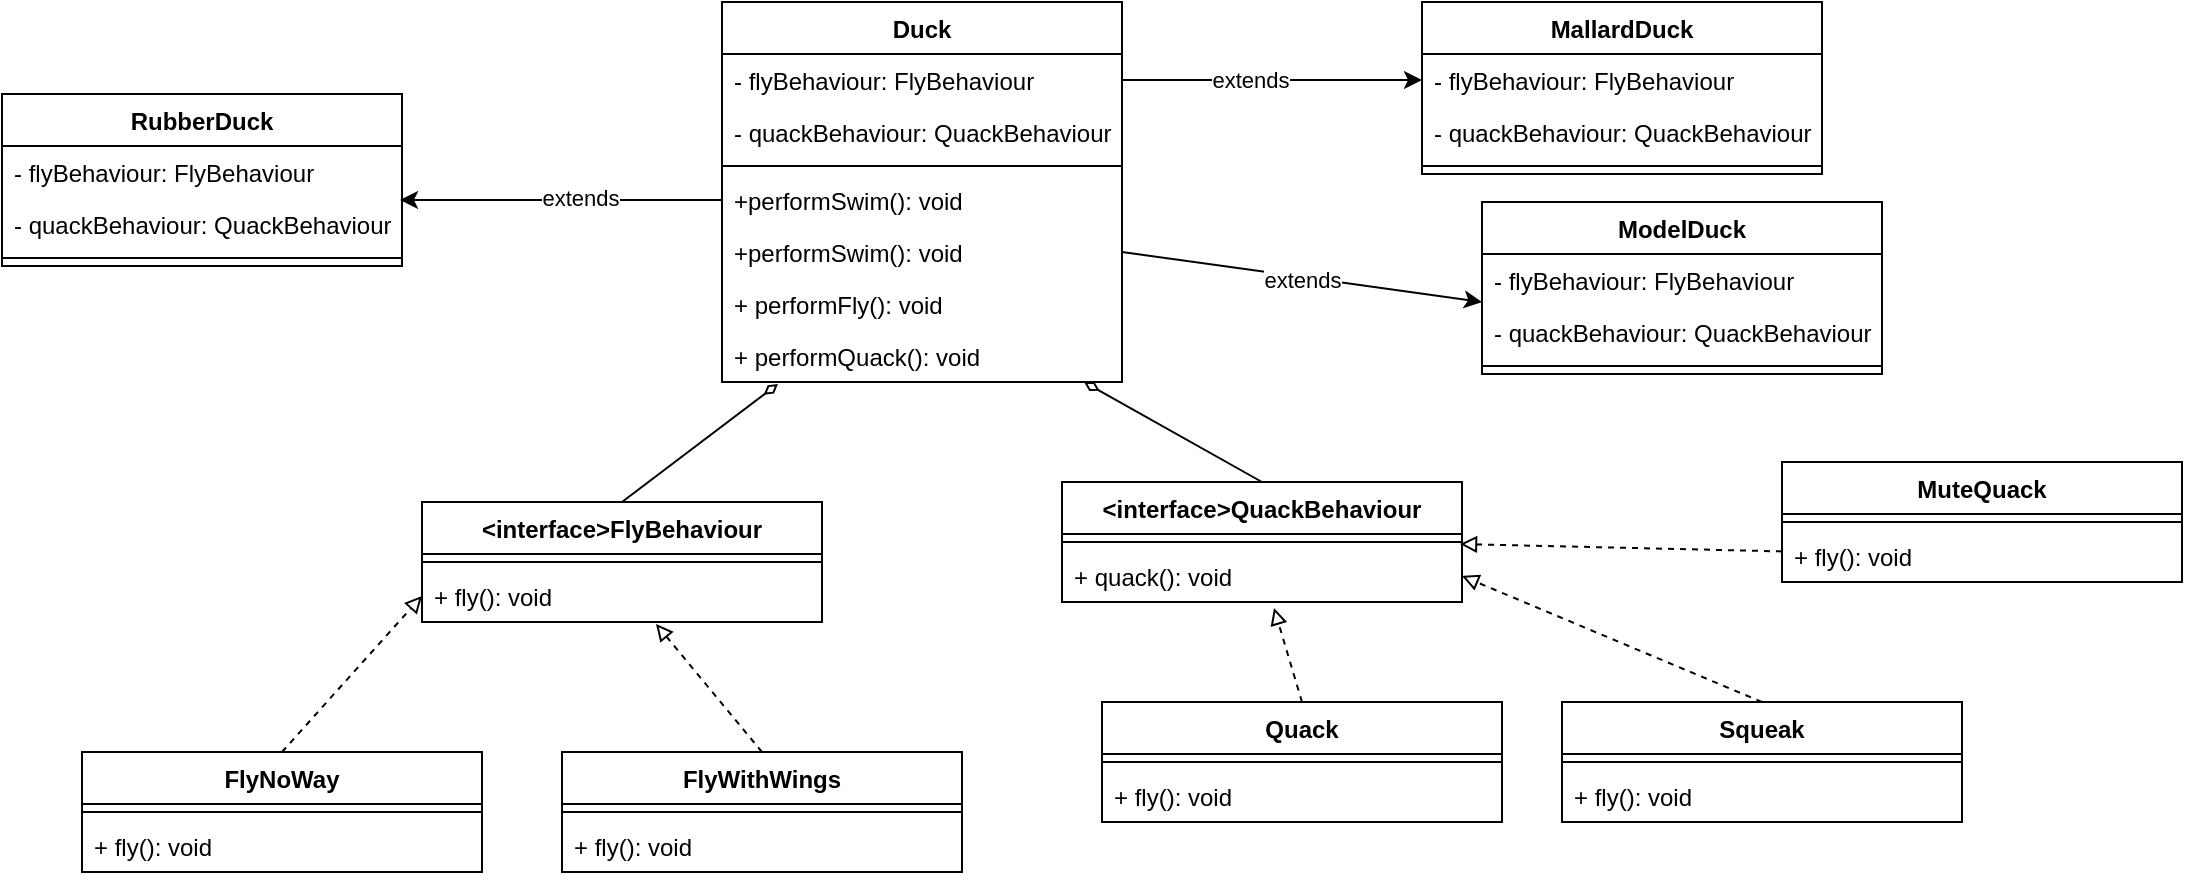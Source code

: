 <mxfile version="23.1.6" type="device">
  <diagram name="Strona-1" id="HT4f1kRr8kyRL8t4v0C1">
    <mxGraphModel dx="2261" dy="746" grid="1" gridSize="10" guides="1" tooltips="1" connect="1" arrows="1" fold="1" page="1" pageScale="1" pageWidth="827" pageHeight="1169" math="0" shadow="0">
      <root>
        <mxCell id="0" />
        <mxCell id="1" parent="0" />
        <mxCell id="k8J2dh7bssBqZcjoiNCL-1" value="Duck" style="swimlane;fontStyle=1;align=center;verticalAlign=top;childLayout=stackLayout;horizontal=1;startSize=26;horizontalStack=0;resizeParent=1;resizeParentMax=0;resizeLast=0;collapsible=1;marginBottom=0;whiteSpace=wrap;html=1;" vertex="1" parent="1">
          <mxGeometry x="290" y="150" width="200" height="190" as="geometry" />
        </mxCell>
        <mxCell id="k8J2dh7bssBqZcjoiNCL-2" value="- flyBehaviour: FlyBehaviour" style="text;strokeColor=none;fillColor=none;align=left;verticalAlign=top;spacingLeft=4;spacingRight=4;overflow=hidden;rotatable=0;points=[[0,0.5],[1,0.5]];portConstraint=eastwest;whiteSpace=wrap;html=1;" vertex="1" parent="k8J2dh7bssBqZcjoiNCL-1">
          <mxGeometry y="26" width="200" height="26" as="geometry" />
        </mxCell>
        <mxCell id="k8J2dh7bssBqZcjoiNCL-5" value="- quackBehaviour: QuackBehaviour" style="text;strokeColor=none;fillColor=none;align=left;verticalAlign=top;spacingLeft=4;spacingRight=4;overflow=hidden;rotatable=0;points=[[0,0.5],[1,0.5]];portConstraint=eastwest;whiteSpace=wrap;html=1;" vertex="1" parent="k8J2dh7bssBqZcjoiNCL-1">
          <mxGeometry y="52" width="200" height="26" as="geometry" />
        </mxCell>
        <mxCell id="k8J2dh7bssBqZcjoiNCL-3" value="" style="line;strokeWidth=1;fillColor=none;align=left;verticalAlign=middle;spacingTop=-1;spacingLeft=3;spacingRight=3;rotatable=0;labelPosition=right;points=[];portConstraint=eastwest;strokeColor=inherit;" vertex="1" parent="k8J2dh7bssBqZcjoiNCL-1">
          <mxGeometry y="78" width="200" height="8" as="geometry" />
        </mxCell>
        <mxCell id="k8J2dh7bssBqZcjoiNCL-55" value="+performSwim(): void" style="text;strokeColor=none;fillColor=none;align=left;verticalAlign=top;spacingLeft=4;spacingRight=4;overflow=hidden;rotatable=0;points=[[0,0.5],[1,0.5]];portConstraint=eastwest;whiteSpace=wrap;html=1;" vertex="1" parent="k8J2dh7bssBqZcjoiNCL-1">
          <mxGeometry y="86" width="200" height="26" as="geometry" />
        </mxCell>
        <mxCell id="k8J2dh7bssBqZcjoiNCL-4" value="+performSwim(): void" style="text;strokeColor=none;fillColor=none;align=left;verticalAlign=top;spacingLeft=4;spacingRight=4;overflow=hidden;rotatable=0;points=[[0,0.5],[1,0.5]];portConstraint=eastwest;whiteSpace=wrap;html=1;" vertex="1" parent="k8J2dh7bssBqZcjoiNCL-1">
          <mxGeometry y="112" width="200" height="26" as="geometry" />
        </mxCell>
        <mxCell id="k8J2dh7bssBqZcjoiNCL-7" value="+ performFly(): void" style="text;strokeColor=none;fillColor=none;align=left;verticalAlign=top;spacingLeft=4;spacingRight=4;overflow=hidden;rotatable=0;points=[[0,0.5],[1,0.5]];portConstraint=eastwest;whiteSpace=wrap;html=1;" vertex="1" parent="k8J2dh7bssBqZcjoiNCL-1">
          <mxGeometry y="138" width="200" height="26" as="geometry" />
        </mxCell>
        <mxCell id="k8J2dh7bssBqZcjoiNCL-8" value="+ performQuack(): void" style="text;strokeColor=none;fillColor=none;align=left;verticalAlign=top;spacingLeft=4;spacingRight=4;overflow=hidden;rotatable=0;points=[[0,0.5],[1,0.5]];portConstraint=eastwest;whiteSpace=wrap;html=1;" vertex="1" parent="k8J2dh7bssBqZcjoiNCL-1">
          <mxGeometry y="164" width="200" height="26" as="geometry" />
        </mxCell>
        <mxCell id="k8J2dh7bssBqZcjoiNCL-10" value="&amp;lt;interface&amp;gt;FlyBehaviour" style="swimlane;fontStyle=1;align=center;verticalAlign=top;childLayout=stackLayout;horizontal=1;startSize=26;horizontalStack=0;resizeParent=1;resizeParentMax=0;resizeLast=0;collapsible=1;marginBottom=0;whiteSpace=wrap;html=1;" vertex="1" parent="1">
          <mxGeometry x="140" y="400" width="200" height="60" as="geometry" />
        </mxCell>
        <mxCell id="k8J2dh7bssBqZcjoiNCL-13" value="" style="line;strokeWidth=1;fillColor=none;align=left;verticalAlign=middle;spacingTop=-1;spacingLeft=3;spacingRight=3;rotatable=0;labelPosition=right;points=[];portConstraint=eastwest;strokeColor=inherit;" vertex="1" parent="k8J2dh7bssBqZcjoiNCL-10">
          <mxGeometry y="26" width="200" height="8" as="geometry" />
        </mxCell>
        <mxCell id="k8J2dh7bssBqZcjoiNCL-16" value="+ fly(): void" style="text;strokeColor=none;fillColor=none;align=left;verticalAlign=top;spacingLeft=4;spacingRight=4;overflow=hidden;rotatable=0;points=[[0,0.5],[1,0.5]];portConstraint=eastwest;whiteSpace=wrap;html=1;" vertex="1" parent="k8J2dh7bssBqZcjoiNCL-10">
          <mxGeometry y="34" width="200" height="26" as="geometry" />
        </mxCell>
        <mxCell id="k8J2dh7bssBqZcjoiNCL-17" value="&amp;lt;interface&amp;gt;QuackBehaviour" style="swimlane;fontStyle=1;align=center;verticalAlign=top;childLayout=stackLayout;horizontal=1;startSize=26;horizontalStack=0;resizeParent=1;resizeParentMax=0;resizeLast=0;collapsible=1;marginBottom=0;whiteSpace=wrap;html=1;" vertex="1" parent="1">
          <mxGeometry x="460" y="390" width="200" height="60" as="geometry" />
        </mxCell>
        <mxCell id="k8J2dh7bssBqZcjoiNCL-20" value="" style="line;strokeWidth=1;fillColor=none;align=left;verticalAlign=middle;spacingTop=-1;spacingLeft=3;spacingRight=3;rotatable=0;labelPosition=right;points=[];portConstraint=eastwest;strokeColor=inherit;" vertex="1" parent="k8J2dh7bssBqZcjoiNCL-17">
          <mxGeometry y="26" width="200" height="8" as="geometry" />
        </mxCell>
        <mxCell id="k8J2dh7bssBqZcjoiNCL-23" value="+ quack(): void" style="text;strokeColor=none;fillColor=none;align=left;verticalAlign=top;spacingLeft=4;spacingRight=4;overflow=hidden;rotatable=0;points=[[0,0.5],[1,0.5]];portConstraint=eastwest;whiteSpace=wrap;html=1;" vertex="1" parent="k8J2dh7bssBqZcjoiNCL-17">
          <mxGeometry y="34" width="200" height="26" as="geometry" />
        </mxCell>
        <mxCell id="k8J2dh7bssBqZcjoiNCL-67" style="rounded=0;orthogonalLoop=1;jettySize=auto;html=1;exitX=0.5;exitY=0;exitDx=0;exitDy=0;entryX=0;entryY=0.5;entryDx=0;entryDy=0;dashed=1;endArrow=block;endFill=0;" edge="1" parent="1" source="k8J2dh7bssBqZcjoiNCL-24" target="k8J2dh7bssBqZcjoiNCL-16">
          <mxGeometry relative="1" as="geometry" />
        </mxCell>
        <mxCell id="k8J2dh7bssBqZcjoiNCL-24" value="FlyNoWay" style="swimlane;fontStyle=1;align=center;verticalAlign=top;childLayout=stackLayout;horizontal=1;startSize=26;horizontalStack=0;resizeParent=1;resizeParentMax=0;resizeLast=0;collapsible=1;marginBottom=0;whiteSpace=wrap;html=1;" vertex="1" parent="1">
          <mxGeometry x="-30" y="525" width="200" height="60" as="geometry" />
        </mxCell>
        <mxCell id="k8J2dh7bssBqZcjoiNCL-25" value="" style="line;strokeWidth=1;fillColor=none;align=left;verticalAlign=middle;spacingTop=-1;spacingLeft=3;spacingRight=3;rotatable=0;labelPosition=right;points=[];portConstraint=eastwest;strokeColor=inherit;" vertex="1" parent="k8J2dh7bssBqZcjoiNCL-24">
          <mxGeometry y="26" width="200" height="8" as="geometry" />
        </mxCell>
        <mxCell id="k8J2dh7bssBqZcjoiNCL-26" value="+ fly(): void" style="text;strokeColor=none;fillColor=none;align=left;verticalAlign=top;spacingLeft=4;spacingRight=4;overflow=hidden;rotatable=0;points=[[0,0.5],[1,0.5]];portConstraint=eastwest;whiteSpace=wrap;html=1;" vertex="1" parent="k8J2dh7bssBqZcjoiNCL-24">
          <mxGeometry y="34" width="200" height="26" as="geometry" />
        </mxCell>
        <mxCell id="k8J2dh7bssBqZcjoiNCL-27" value="FlyWithWings" style="swimlane;fontStyle=1;align=center;verticalAlign=top;childLayout=stackLayout;horizontal=1;startSize=26;horizontalStack=0;resizeParent=1;resizeParentMax=0;resizeLast=0;collapsible=1;marginBottom=0;whiteSpace=wrap;html=1;" vertex="1" parent="1">
          <mxGeometry x="210" y="525" width="200" height="60" as="geometry" />
        </mxCell>
        <mxCell id="k8J2dh7bssBqZcjoiNCL-28" value="" style="line;strokeWidth=1;fillColor=none;align=left;verticalAlign=middle;spacingTop=-1;spacingLeft=3;spacingRight=3;rotatable=0;labelPosition=right;points=[];portConstraint=eastwest;strokeColor=inherit;" vertex="1" parent="k8J2dh7bssBqZcjoiNCL-27">
          <mxGeometry y="26" width="200" height="8" as="geometry" />
        </mxCell>
        <mxCell id="k8J2dh7bssBqZcjoiNCL-29" value="+ fly(): void" style="text;strokeColor=none;fillColor=none;align=left;verticalAlign=top;spacingLeft=4;spacingRight=4;overflow=hidden;rotatable=0;points=[[0,0.5],[1,0.5]];portConstraint=eastwest;whiteSpace=wrap;html=1;" vertex="1" parent="k8J2dh7bssBqZcjoiNCL-27">
          <mxGeometry y="34" width="200" height="26" as="geometry" />
        </mxCell>
        <mxCell id="k8J2dh7bssBqZcjoiNCL-30" value="Quack" style="swimlane;fontStyle=1;align=center;verticalAlign=top;childLayout=stackLayout;horizontal=1;startSize=26;horizontalStack=0;resizeParent=1;resizeParentMax=0;resizeLast=0;collapsible=1;marginBottom=0;whiteSpace=wrap;html=1;" vertex="1" parent="1">
          <mxGeometry x="480" y="500" width="200" height="60" as="geometry" />
        </mxCell>
        <mxCell id="k8J2dh7bssBqZcjoiNCL-31" value="" style="line;strokeWidth=1;fillColor=none;align=left;verticalAlign=middle;spacingTop=-1;spacingLeft=3;spacingRight=3;rotatable=0;labelPosition=right;points=[];portConstraint=eastwest;strokeColor=inherit;" vertex="1" parent="k8J2dh7bssBqZcjoiNCL-30">
          <mxGeometry y="26" width="200" height="8" as="geometry" />
        </mxCell>
        <mxCell id="k8J2dh7bssBqZcjoiNCL-32" value="+ fly(): void" style="text;strokeColor=none;fillColor=none;align=left;verticalAlign=top;spacingLeft=4;spacingRight=4;overflow=hidden;rotatable=0;points=[[0,0.5],[1,0.5]];portConstraint=eastwest;whiteSpace=wrap;html=1;" vertex="1" parent="k8J2dh7bssBqZcjoiNCL-30">
          <mxGeometry y="34" width="200" height="26" as="geometry" />
        </mxCell>
        <mxCell id="k8J2dh7bssBqZcjoiNCL-70" style="rounded=0;orthogonalLoop=1;jettySize=auto;html=1;exitX=0.5;exitY=0;exitDx=0;exitDy=0;entryX=1;entryY=0.5;entryDx=0;entryDy=0;dashed=1;endArrow=block;endFill=0;" edge="1" parent="1" source="k8J2dh7bssBqZcjoiNCL-33" target="k8J2dh7bssBqZcjoiNCL-23">
          <mxGeometry relative="1" as="geometry" />
        </mxCell>
        <mxCell id="k8J2dh7bssBqZcjoiNCL-33" value="Squeak" style="swimlane;fontStyle=1;align=center;verticalAlign=top;childLayout=stackLayout;horizontal=1;startSize=26;horizontalStack=0;resizeParent=1;resizeParentMax=0;resizeLast=0;collapsible=1;marginBottom=0;whiteSpace=wrap;html=1;" vertex="1" parent="1">
          <mxGeometry x="710" y="500" width="200" height="60" as="geometry" />
        </mxCell>
        <mxCell id="k8J2dh7bssBqZcjoiNCL-34" value="" style="line;strokeWidth=1;fillColor=none;align=left;verticalAlign=middle;spacingTop=-1;spacingLeft=3;spacingRight=3;rotatable=0;labelPosition=right;points=[];portConstraint=eastwest;strokeColor=inherit;" vertex="1" parent="k8J2dh7bssBqZcjoiNCL-33">
          <mxGeometry y="26" width="200" height="8" as="geometry" />
        </mxCell>
        <mxCell id="k8J2dh7bssBqZcjoiNCL-35" value="+ fly(): void" style="text;strokeColor=none;fillColor=none;align=left;verticalAlign=top;spacingLeft=4;spacingRight=4;overflow=hidden;rotatable=0;points=[[0,0.5],[1,0.5]];portConstraint=eastwest;whiteSpace=wrap;html=1;" vertex="1" parent="k8J2dh7bssBqZcjoiNCL-33">
          <mxGeometry y="34" width="200" height="26" as="geometry" />
        </mxCell>
        <mxCell id="k8J2dh7bssBqZcjoiNCL-36" value="MuteQuack" style="swimlane;fontStyle=1;align=center;verticalAlign=top;childLayout=stackLayout;horizontal=1;startSize=26;horizontalStack=0;resizeParent=1;resizeParentMax=0;resizeLast=0;collapsible=1;marginBottom=0;whiteSpace=wrap;html=1;" vertex="1" parent="1">
          <mxGeometry x="820" y="380" width="200" height="60" as="geometry" />
        </mxCell>
        <mxCell id="k8J2dh7bssBqZcjoiNCL-37" value="" style="line;strokeWidth=1;fillColor=none;align=left;verticalAlign=middle;spacingTop=-1;spacingLeft=3;spacingRight=3;rotatable=0;labelPosition=right;points=[];portConstraint=eastwest;strokeColor=inherit;" vertex="1" parent="k8J2dh7bssBqZcjoiNCL-36">
          <mxGeometry y="26" width="200" height="8" as="geometry" />
        </mxCell>
        <mxCell id="k8J2dh7bssBqZcjoiNCL-38" value="+ fly(): void" style="text;strokeColor=none;fillColor=none;align=left;verticalAlign=top;spacingLeft=4;spacingRight=4;overflow=hidden;rotatable=0;points=[[0,0.5],[1,0.5]];portConstraint=eastwest;whiteSpace=wrap;html=1;" vertex="1" parent="k8J2dh7bssBqZcjoiNCL-36">
          <mxGeometry y="34" width="200" height="26" as="geometry" />
        </mxCell>
        <mxCell id="k8J2dh7bssBqZcjoiNCL-39" value="MallardDuck" style="swimlane;fontStyle=1;align=center;verticalAlign=top;childLayout=stackLayout;horizontal=1;startSize=26;horizontalStack=0;resizeParent=1;resizeParentMax=0;resizeLast=0;collapsible=1;marginBottom=0;whiteSpace=wrap;html=1;" vertex="1" parent="1">
          <mxGeometry x="640" y="150" width="200" height="86" as="geometry" />
        </mxCell>
        <mxCell id="k8J2dh7bssBqZcjoiNCL-40" value="- flyBehaviour: FlyBehaviour" style="text;strokeColor=none;fillColor=none;align=left;verticalAlign=top;spacingLeft=4;spacingRight=4;overflow=hidden;rotatable=0;points=[[0,0.5],[1,0.5]];portConstraint=eastwest;whiteSpace=wrap;html=1;" vertex="1" parent="k8J2dh7bssBqZcjoiNCL-39">
          <mxGeometry y="26" width="200" height="26" as="geometry" />
        </mxCell>
        <mxCell id="k8J2dh7bssBqZcjoiNCL-41" value="- quackBehaviour: QuackBehaviour" style="text;strokeColor=none;fillColor=none;align=left;verticalAlign=top;spacingLeft=4;spacingRight=4;overflow=hidden;rotatable=0;points=[[0,0.5],[1,0.5]];portConstraint=eastwest;whiteSpace=wrap;html=1;" vertex="1" parent="k8J2dh7bssBqZcjoiNCL-39">
          <mxGeometry y="52" width="200" height="26" as="geometry" />
        </mxCell>
        <mxCell id="k8J2dh7bssBqZcjoiNCL-42" value="" style="line;strokeWidth=1;fillColor=none;align=left;verticalAlign=middle;spacingTop=-1;spacingLeft=3;spacingRight=3;rotatable=0;labelPosition=right;points=[];portConstraint=eastwest;strokeColor=inherit;" vertex="1" parent="k8J2dh7bssBqZcjoiNCL-39">
          <mxGeometry y="78" width="200" height="8" as="geometry" />
        </mxCell>
        <mxCell id="k8J2dh7bssBqZcjoiNCL-46" value="ModelDuck" style="swimlane;fontStyle=1;align=center;verticalAlign=top;childLayout=stackLayout;horizontal=1;startSize=26;horizontalStack=0;resizeParent=1;resizeParentMax=0;resizeLast=0;collapsible=1;marginBottom=0;whiteSpace=wrap;html=1;" vertex="1" parent="1">
          <mxGeometry x="670" y="250" width="200" height="86" as="geometry" />
        </mxCell>
        <mxCell id="k8J2dh7bssBqZcjoiNCL-47" value="- flyBehaviour: FlyBehaviour" style="text;strokeColor=none;fillColor=none;align=left;verticalAlign=top;spacingLeft=4;spacingRight=4;overflow=hidden;rotatable=0;points=[[0,0.5],[1,0.5]];portConstraint=eastwest;whiteSpace=wrap;html=1;" vertex="1" parent="k8J2dh7bssBqZcjoiNCL-46">
          <mxGeometry y="26" width="200" height="26" as="geometry" />
        </mxCell>
        <mxCell id="k8J2dh7bssBqZcjoiNCL-48" value="- quackBehaviour: QuackBehaviour" style="text;strokeColor=none;fillColor=none;align=left;verticalAlign=top;spacingLeft=4;spacingRight=4;overflow=hidden;rotatable=0;points=[[0,0.5],[1,0.5]];portConstraint=eastwest;whiteSpace=wrap;html=1;" vertex="1" parent="k8J2dh7bssBqZcjoiNCL-46">
          <mxGeometry y="52" width="200" height="26" as="geometry" />
        </mxCell>
        <mxCell id="k8J2dh7bssBqZcjoiNCL-49" value="" style="line;strokeWidth=1;fillColor=none;align=left;verticalAlign=middle;spacingTop=-1;spacingLeft=3;spacingRight=3;rotatable=0;labelPosition=right;points=[];portConstraint=eastwest;strokeColor=inherit;" vertex="1" parent="k8J2dh7bssBqZcjoiNCL-46">
          <mxGeometry y="78" width="200" height="8" as="geometry" />
        </mxCell>
        <mxCell id="k8J2dh7bssBqZcjoiNCL-50" value="RubberDuck" style="swimlane;fontStyle=1;align=center;verticalAlign=top;childLayout=stackLayout;horizontal=1;startSize=26;horizontalStack=0;resizeParent=1;resizeParentMax=0;resizeLast=0;collapsible=1;marginBottom=0;whiteSpace=wrap;html=1;" vertex="1" parent="1">
          <mxGeometry x="-70" y="196" width="200" height="86" as="geometry" />
        </mxCell>
        <mxCell id="k8J2dh7bssBqZcjoiNCL-51" value="- flyBehaviour: FlyBehaviour" style="text;strokeColor=none;fillColor=none;align=left;verticalAlign=top;spacingLeft=4;spacingRight=4;overflow=hidden;rotatable=0;points=[[0,0.5],[1,0.5]];portConstraint=eastwest;whiteSpace=wrap;html=1;" vertex="1" parent="k8J2dh7bssBqZcjoiNCL-50">
          <mxGeometry y="26" width="200" height="26" as="geometry" />
        </mxCell>
        <mxCell id="k8J2dh7bssBqZcjoiNCL-52" value="- quackBehaviour: QuackBehaviour" style="text;strokeColor=none;fillColor=none;align=left;verticalAlign=top;spacingLeft=4;spacingRight=4;overflow=hidden;rotatable=0;points=[[0,0.5],[1,0.5]];portConstraint=eastwest;whiteSpace=wrap;html=1;" vertex="1" parent="k8J2dh7bssBqZcjoiNCL-50">
          <mxGeometry y="52" width="200" height="26" as="geometry" />
        </mxCell>
        <mxCell id="k8J2dh7bssBqZcjoiNCL-53" value="" style="line;strokeWidth=1;fillColor=none;align=left;verticalAlign=middle;spacingTop=-1;spacingLeft=3;spacingRight=3;rotatable=0;labelPosition=right;points=[];portConstraint=eastwest;strokeColor=inherit;" vertex="1" parent="k8J2dh7bssBqZcjoiNCL-50">
          <mxGeometry y="78" width="200" height="8" as="geometry" />
        </mxCell>
        <mxCell id="k8J2dh7bssBqZcjoiNCL-56" style="rounded=0;orthogonalLoop=1;jettySize=auto;html=1;entryX=0.995;entryY=0.038;entryDx=0;entryDy=0;entryPerimeter=0;" edge="1" parent="1" source="k8J2dh7bssBqZcjoiNCL-55" target="k8J2dh7bssBqZcjoiNCL-52">
          <mxGeometry relative="1" as="geometry" />
        </mxCell>
        <mxCell id="k8J2dh7bssBqZcjoiNCL-57" value="extends" style="edgeLabel;html=1;align=center;verticalAlign=middle;resizable=0;points=[];" vertex="1" connectable="0" parent="k8J2dh7bssBqZcjoiNCL-56">
          <mxGeometry x="-0.116" y="-1" relative="1" as="geometry">
            <mxPoint as="offset" />
          </mxGeometry>
        </mxCell>
        <mxCell id="k8J2dh7bssBqZcjoiNCL-58" style="rounded=0;orthogonalLoop=1;jettySize=auto;html=1;exitX=1;exitY=0.5;exitDx=0;exitDy=0;entryX=0;entryY=0.5;entryDx=0;entryDy=0;" edge="1" parent="1" source="k8J2dh7bssBqZcjoiNCL-2" target="k8J2dh7bssBqZcjoiNCL-40">
          <mxGeometry relative="1" as="geometry" />
        </mxCell>
        <mxCell id="k8J2dh7bssBqZcjoiNCL-59" value="extends" style="edgeLabel;html=1;align=center;verticalAlign=middle;resizable=0;points=[];" vertex="1" connectable="0" parent="k8J2dh7bssBqZcjoiNCL-58">
          <mxGeometry x="-0.147" relative="1" as="geometry">
            <mxPoint as="offset" />
          </mxGeometry>
        </mxCell>
        <mxCell id="k8J2dh7bssBqZcjoiNCL-60" style="rounded=0;orthogonalLoop=1;jettySize=auto;html=1;exitX=1;exitY=0.5;exitDx=0;exitDy=0;entryX=0;entryY=-0.077;entryDx=0;entryDy=0;entryPerimeter=0;" edge="1" parent="1" source="k8J2dh7bssBqZcjoiNCL-4" target="k8J2dh7bssBqZcjoiNCL-48">
          <mxGeometry relative="1" as="geometry" />
        </mxCell>
        <mxCell id="k8J2dh7bssBqZcjoiNCL-61" value="extends" style="edgeLabel;html=1;align=center;verticalAlign=middle;resizable=0;points=[];" vertex="1" connectable="0" parent="k8J2dh7bssBqZcjoiNCL-60">
          <mxGeometry x="0.419" y="-4" relative="1" as="geometry">
            <mxPoint x="-37" y="-8" as="offset" />
          </mxGeometry>
        </mxCell>
        <mxCell id="k8J2dh7bssBqZcjoiNCL-65" style="rounded=0;orthogonalLoop=1;jettySize=auto;html=1;exitX=0.5;exitY=0;exitDx=0;exitDy=0;entryX=0.14;entryY=1.038;entryDx=0;entryDy=0;entryPerimeter=0;endArrow=diamondThin;endFill=0;" edge="1" parent="1" source="k8J2dh7bssBqZcjoiNCL-10" target="k8J2dh7bssBqZcjoiNCL-8">
          <mxGeometry relative="1" as="geometry" />
        </mxCell>
        <mxCell id="k8J2dh7bssBqZcjoiNCL-66" style="rounded=0;orthogonalLoop=1;jettySize=auto;html=1;exitX=0.5;exitY=0;exitDx=0;exitDy=0;entryX=0.905;entryY=1;entryDx=0;entryDy=0;entryPerimeter=0;endArrow=diamondThin;endFill=0;" edge="1" parent="1" source="k8J2dh7bssBqZcjoiNCL-17" target="k8J2dh7bssBqZcjoiNCL-8">
          <mxGeometry relative="1" as="geometry" />
        </mxCell>
        <mxCell id="k8J2dh7bssBqZcjoiNCL-68" style="rounded=0;orthogonalLoop=1;jettySize=auto;html=1;exitX=0.5;exitY=0;exitDx=0;exitDy=0;entryX=0.585;entryY=1.038;entryDx=0;entryDy=0;entryPerimeter=0;dashed=1;endArrow=block;endFill=0;" edge="1" parent="1" source="k8J2dh7bssBqZcjoiNCL-27" target="k8J2dh7bssBqZcjoiNCL-16">
          <mxGeometry relative="1" as="geometry" />
        </mxCell>
        <mxCell id="k8J2dh7bssBqZcjoiNCL-69" style="rounded=0;orthogonalLoop=1;jettySize=auto;html=1;exitX=0.5;exitY=0;exitDx=0;exitDy=0;entryX=0.53;entryY=1.115;entryDx=0;entryDy=0;entryPerimeter=0;dashed=1;endArrow=block;endFill=0;" edge="1" parent="1" source="k8J2dh7bssBqZcjoiNCL-30" target="k8J2dh7bssBqZcjoiNCL-23">
          <mxGeometry relative="1" as="geometry" />
        </mxCell>
        <mxCell id="k8J2dh7bssBqZcjoiNCL-71" style="rounded=0;orthogonalLoop=1;jettySize=auto;html=1;entryX=0.995;entryY=-0.115;entryDx=0;entryDy=0;entryPerimeter=0;dashed=1;endArrow=block;endFill=0;" edge="1" parent="1" source="k8J2dh7bssBqZcjoiNCL-38" target="k8J2dh7bssBqZcjoiNCL-23">
          <mxGeometry relative="1" as="geometry" />
        </mxCell>
      </root>
    </mxGraphModel>
  </diagram>
</mxfile>
